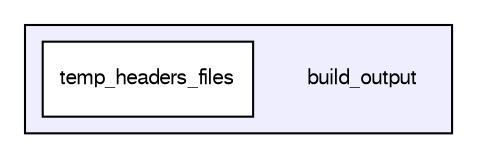 digraph "/var/lib/jenkins/workspace/vDM_Nightly_10.2_Android_SWMC_Delivery/vdm-10.2.1.7_bl/build_output/" {
  bgcolor=transparent;
  compound=true
  node [ fontsize="10", fontname="FreeSans"];
  edge [ labelfontsize="10", labelfontname="FreeSans"];
  subgraph clusterdir_947539a5c03a5c3f77fd41816fa36785 {
    graph [ bgcolor="#eeeeff", pencolor="black", label="" URL="dir_947539a5c03a5c3f77fd41816fa36785.html"];
    dir_947539a5c03a5c3f77fd41816fa36785 [shape=plaintext label="build_output"];
    dir_1ce55e02aecb5b2b4b19f59fffd473c2 [shape=box label="temp_headers_files" color="black" fillcolor="white" style="filled" URL="dir_1ce55e02aecb5b2b4b19f59fffd473c2.html"];
  }
}
